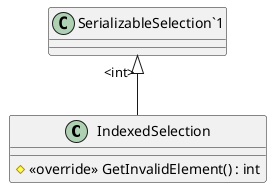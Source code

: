 @startuml
class IndexedSelection {
    # <<override>> GetInvalidElement() : int
}
"SerializableSelection`1" "<int>" <|-- IndexedSelection
@enduml
